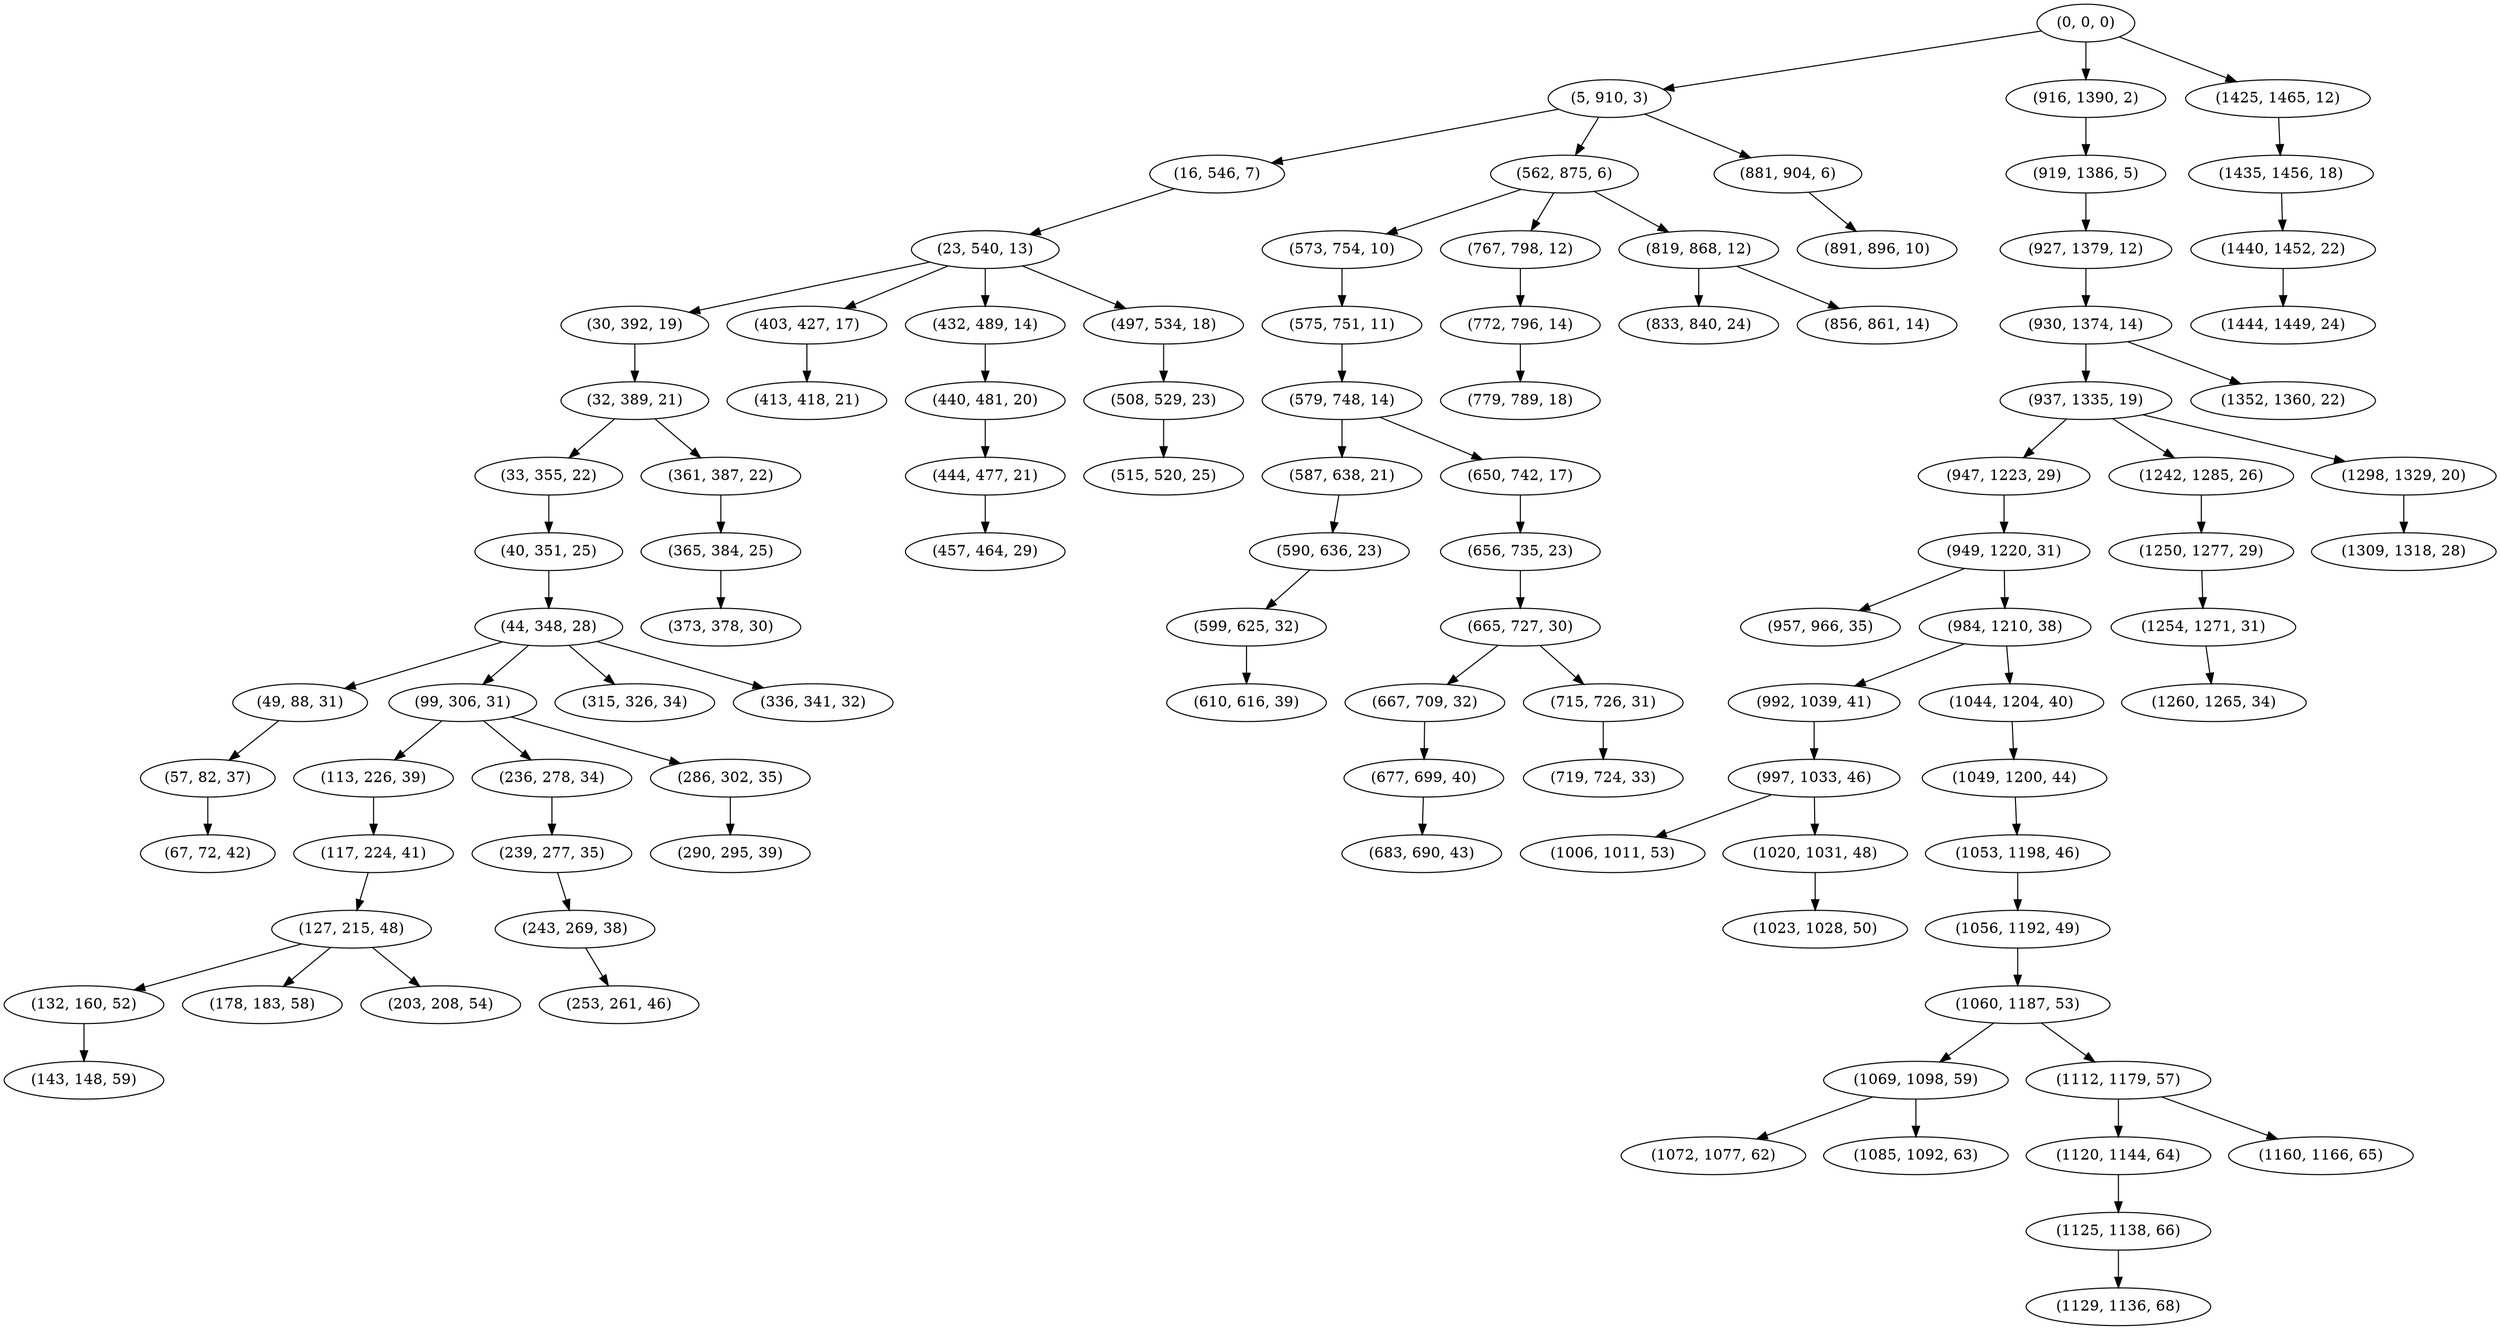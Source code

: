 digraph tree {
    "(0, 0, 0)";
    "(5, 910, 3)";
    "(16, 546, 7)";
    "(23, 540, 13)";
    "(30, 392, 19)";
    "(32, 389, 21)";
    "(33, 355, 22)";
    "(40, 351, 25)";
    "(44, 348, 28)";
    "(49, 88, 31)";
    "(57, 82, 37)";
    "(67, 72, 42)";
    "(99, 306, 31)";
    "(113, 226, 39)";
    "(117, 224, 41)";
    "(127, 215, 48)";
    "(132, 160, 52)";
    "(143, 148, 59)";
    "(178, 183, 58)";
    "(203, 208, 54)";
    "(236, 278, 34)";
    "(239, 277, 35)";
    "(243, 269, 38)";
    "(253, 261, 46)";
    "(286, 302, 35)";
    "(290, 295, 39)";
    "(315, 326, 34)";
    "(336, 341, 32)";
    "(361, 387, 22)";
    "(365, 384, 25)";
    "(373, 378, 30)";
    "(403, 427, 17)";
    "(413, 418, 21)";
    "(432, 489, 14)";
    "(440, 481, 20)";
    "(444, 477, 21)";
    "(457, 464, 29)";
    "(497, 534, 18)";
    "(508, 529, 23)";
    "(515, 520, 25)";
    "(562, 875, 6)";
    "(573, 754, 10)";
    "(575, 751, 11)";
    "(579, 748, 14)";
    "(587, 638, 21)";
    "(590, 636, 23)";
    "(599, 625, 32)";
    "(610, 616, 39)";
    "(650, 742, 17)";
    "(656, 735, 23)";
    "(665, 727, 30)";
    "(667, 709, 32)";
    "(677, 699, 40)";
    "(683, 690, 43)";
    "(715, 726, 31)";
    "(719, 724, 33)";
    "(767, 798, 12)";
    "(772, 796, 14)";
    "(779, 789, 18)";
    "(819, 868, 12)";
    "(833, 840, 24)";
    "(856, 861, 14)";
    "(881, 904, 6)";
    "(891, 896, 10)";
    "(916, 1390, 2)";
    "(919, 1386, 5)";
    "(927, 1379, 12)";
    "(930, 1374, 14)";
    "(937, 1335, 19)";
    "(947, 1223, 29)";
    "(949, 1220, 31)";
    "(957, 966, 35)";
    "(984, 1210, 38)";
    "(992, 1039, 41)";
    "(997, 1033, 46)";
    "(1006, 1011, 53)";
    "(1020, 1031, 48)";
    "(1023, 1028, 50)";
    "(1044, 1204, 40)";
    "(1049, 1200, 44)";
    "(1053, 1198, 46)";
    "(1056, 1192, 49)";
    "(1060, 1187, 53)";
    "(1069, 1098, 59)";
    "(1072, 1077, 62)";
    "(1085, 1092, 63)";
    "(1112, 1179, 57)";
    "(1120, 1144, 64)";
    "(1125, 1138, 66)";
    "(1129, 1136, 68)";
    "(1160, 1166, 65)";
    "(1242, 1285, 26)";
    "(1250, 1277, 29)";
    "(1254, 1271, 31)";
    "(1260, 1265, 34)";
    "(1298, 1329, 20)";
    "(1309, 1318, 28)";
    "(1352, 1360, 22)";
    "(1425, 1465, 12)";
    "(1435, 1456, 18)";
    "(1440, 1452, 22)";
    "(1444, 1449, 24)";
    "(0, 0, 0)" -> "(5, 910, 3)";
    "(0, 0, 0)" -> "(916, 1390, 2)";
    "(0, 0, 0)" -> "(1425, 1465, 12)";
    "(5, 910, 3)" -> "(16, 546, 7)";
    "(5, 910, 3)" -> "(562, 875, 6)";
    "(5, 910, 3)" -> "(881, 904, 6)";
    "(16, 546, 7)" -> "(23, 540, 13)";
    "(23, 540, 13)" -> "(30, 392, 19)";
    "(23, 540, 13)" -> "(403, 427, 17)";
    "(23, 540, 13)" -> "(432, 489, 14)";
    "(23, 540, 13)" -> "(497, 534, 18)";
    "(30, 392, 19)" -> "(32, 389, 21)";
    "(32, 389, 21)" -> "(33, 355, 22)";
    "(32, 389, 21)" -> "(361, 387, 22)";
    "(33, 355, 22)" -> "(40, 351, 25)";
    "(40, 351, 25)" -> "(44, 348, 28)";
    "(44, 348, 28)" -> "(49, 88, 31)";
    "(44, 348, 28)" -> "(99, 306, 31)";
    "(44, 348, 28)" -> "(315, 326, 34)";
    "(44, 348, 28)" -> "(336, 341, 32)";
    "(49, 88, 31)" -> "(57, 82, 37)";
    "(57, 82, 37)" -> "(67, 72, 42)";
    "(99, 306, 31)" -> "(113, 226, 39)";
    "(99, 306, 31)" -> "(236, 278, 34)";
    "(99, 306, 31)" -> "(286, 302, 35)";
    "(113, 226, 39)" -> "(117, 224, 41)";
    "(117, 224, 41)" -> "(127, 215, 48)";
    "(127, 215, 48)" -> "(132, 160, 52)";
    "(127, 215, 48)" -> "(178, 183, 58)";
    "(127, 215, 48)" -> "(203, 208, 54)";
    "(132, 160, 52)" -> "(143, 148, 59)";
    "(236, 278, 34)" -> "(239, 277, 35)";
    "(239, 277, 35)" -> "(243, 269, 38)";
    "(243, 269, 38)" -> "(253, 261, 46)";
    "(286, 302, 35)" -> "(290, 295, 39)";
    "(361, 387, 22)" -> "(365, 384, 25)";
    "(365, 384, 25)" -> "(373, 378, 30)";
    "(403, 427, 17)" -> "(413, 418, 21)";
    "(432, 489, 14)" -> "(440, 481, 20)";
    "(440, 481, 20)" -> "(444, 477, 21)";
    "(444, 477, 21)" -> "(457, 464, 29)";
    "(497, 534, 18)" -> "(508, 529, 23)";
    "(508, 529, 23)" -> "(515, 520, 25)";
    "(562, 875, 6)" -> "(573, 754, 10)";
    "(562, 875, 6)" -> "(767, 798, 12)";
    "(562, 875, 6)" -> "(819, 868, 12)";
    "(573, 754, 10)" -> "(575, 751, 11)";
    "(575, 751, 11)" -> "(579, 748, 14)";
    "(579, 748, 14)" -> "(587, 638, 21)";
    "(579, 748, 14)" -> "(650, 742, 17)";
    "(587, 638, 21)" -> "(590, 636, 23)";
    "(590, 636, 23)" -> "(599, 625, 32)";
    "(599, 625, 32)" -> "(610, 616, 39)";
    "(650, 742, 17)" -> "(656, 735, 23)";
    "(656, 735, 23)" -> "(665, 727, 30)";
    "(665, 727, 30)" -> "(667, 709, 32)";
    "(665, 727, 30)" -> "(715, 726, 31)";
    "(667, 709, 32)" -> "(677, 699, 40)";
    "(677, 699, 40)" -> "(683, 690, 43)";
    "(715, 726, 31)" -> "(719, 724, 33)";
    "(767, 798, 12)" -> "(772, 796, 14)";
    "(772, 796, 14)" -> "(779, 789, 18)";
    "(819, 868, 12)" -> "(833, 840, 24)";
    "(819, 868, 12)" -> "(856, 861, 14)";
    "(881, 904, 6)" -> "(891, 896, 10)";
    "(916, 1390, 2)" -> "(919, 1386, 5)";
    "(919, 1386, 5)" -> "(927, 1379, 12)";
    "(927, 1379, 12)" -> "(930, 1374, 14)";
    "(930, 1374, 14)" -> "(937, 1335, 19)";
    "(930, 1374, 14)" -> "(1352, 1360, 22)";
    "(937, 1335, 19)" -> "(947, 1223, 29)";
    "(937, 1335, 19)" -> "(1242, 1285, 26)";
    "(937, 1335, 19)" -> "(1298, 1329, 20)";
    "(947, 1223, 29)" -> "(949, 1220, 31)";
    "(949, 1220, 31)" -> "(957, 966, 35)";
    "(949, 1220, 31)" -> "(984, 1210, 38)";
    "(984, 1210, 38)" -> "(992, 1039, 41)";
    "(984, 1210, 38)" -> "(1044, 1204, 40)";
    "(992, 1039, 41)" -> "(997, 1033, 46)";
    "(997, 1033, 46)" -> "(1006, 1011, 53)";
    "(997, 1033, 46)" -> "(1020, 1031, 48)";
    "(1020, 1031, 48)" -> "(1023, 1028, 50)";
    "(1044, 1204, 40)" -> "(1049, 1200, 44)";
    "(1049, 1200, 44)" -> "(1053, 1198, 46)";
    "(1053, 1198, 46)" -> "(1056, 1192, 49)";
    "(1056, 1192, 49)" -> "(1060, 1187, 53)";
    "(1060, 1187, 53)" -> "(1069, 1098, 59)";
    "(1060, 1187, 53)" -> "(1112, 1179, 57)";
    "(1069, 1098, 59)" -> "(1072, 1077, 62)";
    "(1069, 1098, 59)" -> "(1085, 1092, 63)";
    "(1112, 1179, 57)" -> "(1120, 1144, 64)";
    "(1112, 1179, 57)" -> "(1160, 1166, 65)";
    "(1120, 1144, 64)" -> "(1125, 1138, 66)";
    "(1125, 1138, 66)" -> "(1129, 1136, 68)";
    "(1242, 1285, 26)" -> "(1250, 1277, 29)";
    "(1250, 1277, 29)" -> "(1254, 1271, 31)";
    "(1254, 1271, 31)" -> "(1260, 1265, 34)";
    "(1298, 1329, 20)" -> "(1309, 1318, 28)";
    "(1425, 1465, 12)" -> "(1435, 1456, 18)";
    "(1435, 1456, 18)" -> "(1440, 1452, 22)";
    "(1440, 1452, 22)" -> "(1444, 1449, 24)";
}

